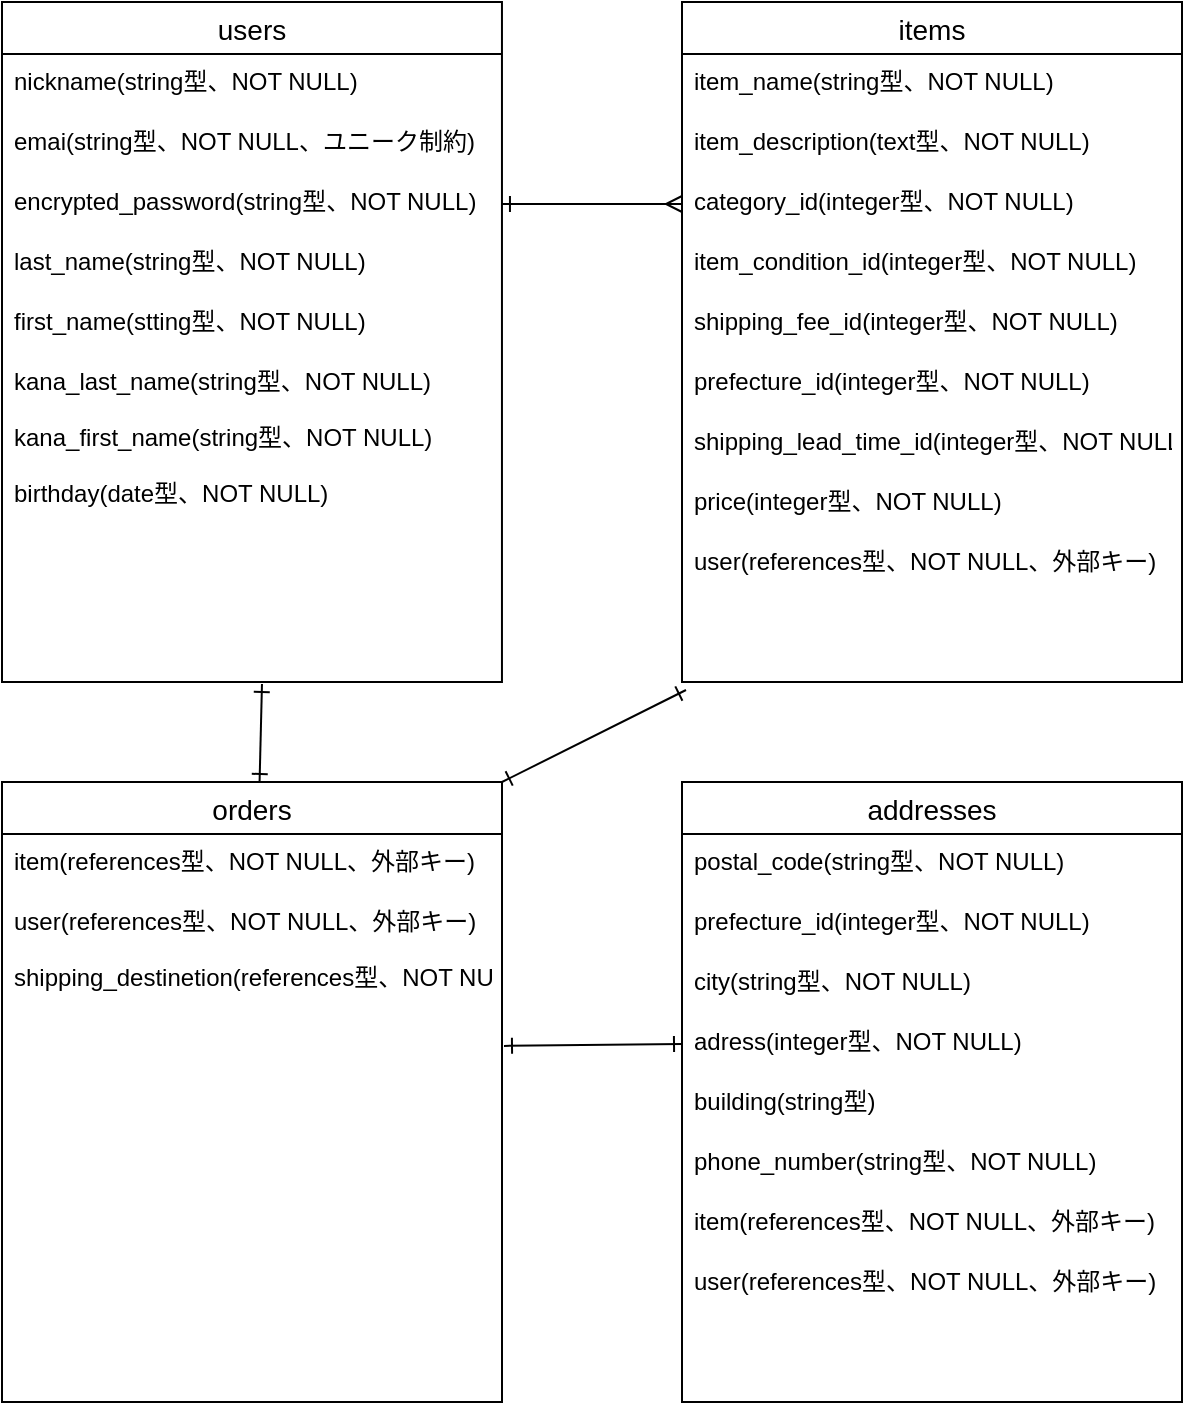 <mxfile>
    <diagram id="DDbzM2UNuEpglF1vDtix" name="ページ1">
        <mxGraphModel dx="875" dy="582" grid="1" gridSize="10" guides="1" tooltips="1" connect="1" arrows="1" fold="1" page="1" pageScale="1" pageWidth="827" pageHeight="1169" math="0" shadow="0">
            <root>
                <mxCell id="0"/>
                <mxCell id="1" parent="0"/>
                <mxCell id="52" style="edgeStyle=none;html=1;startArrow=ERone;startFill=0;endArrow=ERone;endFill=0;exitX=0.52;exitY=1.006;exitDx=0;exitDy=0;exitPerimeter=0;" parent="1" source="22" target="48" edge="1">
                    <mxGeometry relative="1" as="geometry">
                        <mxPoint x="240" y="390" as="targetPoint"/>
                        <mxPoint x="135" y="330" as="sourcePoint"/>
                        <Array as="points"/>
                    </mxGeometry>
                </mxCell>
                <mxCell id="2" value="users" style="swimlane;fontStyle=0;childLayout=stackLayout;horizontal=1;startSize=26;horizontalStack=0;resizeParent=1;resizeParentMax=0;resizeLast=0;collapsible=1;marginBottom=0;align=center;fontSize=14;" parent="1" vertex="1">
                    <mxGeometry x="10" y="20" width="249.98" height="340" as="geometry">
                        <mxRectangle x="190" y="190" width="60" height="30" as="alternateBounds"/>
                    </mxGeometry>
                </mxCell>
                <mxCell id="3" value="nickname(string型、NOT NULL)&#10;" style="text;strokeColor=none;fillColor=none;spacingLeft=4;spacingRight=4;overflow=hidden;rotatable=0;points=[[0,0.5],[1,0.5]];portConstraint=eastwest;fontSize=12;" parent="2" vertex="1">
                    <mxGeometry y="26" width="249.98" height="30" as="geometry"/>
                </mxCell>
                <mxCell id="4" value="emai(string型、NOT NULL、ユニーク制約)" style="text;strokeColor=none;fillColor=none;spacingLeft=4;spacingRight=4;overflow=hidden;rotatable=0;points=[[0,0.5],[1,0.5]];portConstraint=eastwest;fontSize=12;" parent="2" vertex="1">
                    <mxGeometry y="56" width="249.98" height="30" as="geometry"/>
                </mxCell>
                <mxCell id="25" value="encrypted_password(string型、NOT NULL)" style="text;strokeColor=none;fillColor=none;spacingLeft=4;spacingRight=4;overflow=hidden;rotatable=0;points=[[0,0.5],[1,0.5]];portConstraint=eastwest;fontSize=12;" parent="2" vertex="1">
                    <mxGeometry y="86" width="249.98" height="30" as="geometry"/>
                </mxCell>
                <mxCell id="24" value="last_name(string型、NOT NULL)" style="text;strokeColor=none;fillColor=none;spacingLeft=4;spacingRight=4;overflow=hidden;rotatable=0;points=[[0,0.5],[1,0.5]];portConstraint=eastwest;fontSize=12;" parent="2" vertex="1">
                    <mxGeometry y="116" width="249.98" height="30" as="geometry"/>
                </mxCell>
                <mxCell id="23" value="first_name(stting型、NOT NULL)&#10;" style="text;strokeColor=none;fillColor=none;spacingLeft=4;spacingRight=4;overflow=hidden;rotatable=0;points=[[0,0.5],[1,0.5]];portConstraint=eastwest;fontSize=12;" parent="2" vertex="1">
                    <mxGeometry y="146" width="249.98" height="30" as="geometry"/>
                </mxCell>
                <mxCell id="22" value="kana_last_name(string型、NOT NULL)&#10;&#10;kana_first_name(string型、NOT NULL)&#10;&#10;birthday(date型、NOT NULL)" style="text;strokeColor=none;fillColor=none;spacingLeft=4;spacingRight=4;overflow=hidden;rotatable=0;points=[[0,0.5],[1,0.5]];portConstraint=eastwest;fontSize=12;" parent="2" vertex="1">
                    <mxGeometry y="176" width="249.98" height="164" as="geometry"/>
                </mxCell>
                <mxCell id="53" style="edgeStyle=none;html=1;startArrow=ERone;startFill=0;endArrow=ERone;endFill=0;exitX=0;exitY=0.5;exitDx=0;exitDy=0;entryX=1.004;entryY=0.299;entryDx=0;entryDy=0;entryPerimeter=0;" parent="1" source="58" target="50" edge="1">
                    <mxGeometry relative="1" as="geometry">
                        <mxPoint x="260" y="400" as="targetPoint"/>
                        <Array as="points"/>
                    </mxGeometry>
                </mxCell>
                <mxCell id="30" value="items" style="swimlane;fontStyle=0;childLayout=stackLayout;horizontal=1;startSize=26;horizontalStack=0;resizeParent=1;resizeParentMax=0;resizeLast=0;collapsible=1;marginBottom=0;align=center;fontSize=14;" parent="1" vertex="1">
                    <mxGeometry x="350" y="20" width="250" height="340" as="geometry">
                        <mxRectangle x="190" y="190" width="60" height="30" as="alternateBounds"/>
                    </mxGeometry>
                </mxCell>
                <mxCell id="31" value="item_name(string型、NOT NULL)&#10;    &#10;" style="text;strokeColor=none;fillColor=none;spacingLeft=4;spacingRight=4;overflow=hidden;rotatable=0;points=[[0,0.5],[1,0.5]];portConstraint=eastwest;fontSize=12;" parent="30" vertex="1">
                    <mxGeometry y="26" width="250" height="30" as="geometry"/>
                </mxCell>
                <mxCell id="32" value="item_description(text型、NOT NULL)" style="text;strokeColor=none;fillColor=none;spacingLeft=4;spacingRight=4;overflow=hidden;rotatable=0;points=[[0,0.5],[1,0.5]];portConstraint=eastwest;fontSize=12;" parent="30" vertex="1">
                    <mxGeometry y="56" width="250" height="30" as="geometry"/>
                </mxCell>
                <mxCell id="33" value="category_id(integer型、NOT NULL)" style="text;strokeColor=none;fillColor=none;spacingLeft=4;spacingRight=4;overflow=hidden;rotatable=0;points=[[0,0.5],[1,0.5]];portConstraint=eastwest;fontSize=12;" parent="30" vertex="1">
                    <mxGeometry y="86" width="250" height="30" as="geometry"/>
                </mxCell>
                <mxCell id="39" value="item_condition_id(integer型、NOT NULL)" style="text;strokeColor=none;fillColor=none;spacingLeft=4;spacingRight=4;overflow=hidden;rotatable=0;points=[[0,0.5],[1,0.5]];portConstraint=eastwest;fontSize=12;" parent="30" vertex="1">
                    <mxGeometry y="116" width="250" height="30" as="geometry"/>
                </mxCell>
                <mxCell id="40" value="shipping_fee_id(integer型、NOT NULL)" style="text;strokeColor=none;fillColor=none;spacingLeft=4;spacingRight=4;overflow=hidden;rotatable=0;points=[[0,0.5],[1,0.5]];portConstraint=eastwest;fontSize=12;" parent="30" vertex="1">
                    <mxGeometry y="146" width="250" height="30" as="geometry"/>
                </mxCell>
                <mxCell id="41" value="prefecture_id(integer型、NOT NULL)" style="text;strokeColor=none;fillColor=none;spacingLeft=4;spacingRight=4;overflow=hidden;rotatable=0;points=[[0,0.5],[1,0.5]];portConstraint=eastwest;fontSize=12;" parent="30" vertex="1">
                    <mxGeometry y="176" width="250" height="30" as="geometry"/>
                </mxCell>
                <mxCell id="42" value="shipping_lead_time_id(integer型、NOT NULL)" style="text;strokeColor=none;fillColor=none;spacingLeft=4;spacingRight=4;overflow=hidden;rotatable=0;points=[[0,0.5],[1,0.5]];portConstraint=eastwest;fontSize=12;" parent="30" vertex="1">
                    <mxGeometry y="206" width="250" height="30" as="geometry"/>
                </mxCell>
                <mxCell id="34" value="price(integer型、NOT NULL)" style="text;strokeColor=none;fillColor=none;spacingLeft=4;spacingRight=4;overflow=hidden;rotatable=0;points=[[0,0.5],[1,0.5]];portConstraint=eastwest;fontSize=12;" parent="30" vertex="1">
                    <mxGeometry y="236" width="250" height="30" as="geometry"/>
                </mxCell>
                <mxCell id="35" value="user(references型、NOT NULL、外部キー)&#10;" style="text;strokeColor=none;fillColor=none;spacingLeft=4;spacingRight=4;overflow=hidden;rotatable=0;points=[[0,0.5],[1,0.5]];portConstraint=eastwest;fontSize=12;" parent="30" vertex="1">
                    <mxGeometry y="266" width="250" height="74" as="geometry"/>
                </mxCell>
                <mxCell id="47" style="edgeStyle=none;html=1;entryX=0;entryY=0.5;entryDx=0;entryDy=0;startArrow=ERone;startFill=0;endArrow=ERmany;endFill=0;" parent="1" source="25" target="33" edge="1">
                    <mxGeometry relative="1" as="geometry"/>
                </mxCell>
                <mxCell id="48" value="orders" style="swimlane;fontStyle=0;childLayout=stackLayout;horizontal=1;startSize=26;horizontalStack=0;resizeParent=1;resizeParentMax=0;resizeLast=0;collapsible=1;marginBottom=0;align=center;fontSize=14;strokeColor=default;" parent="1" vertex="1">
                    <mxGeometry x="10" y="410" width="250" height="310" as="geometry"/>
                </mxCell>
                <mxCell id="49" value="item(references型、NOT NULL、外部キー)" style="text;strokeColor=none;fillColor=none;spacingLeft=4;spacingRight=4;overflow=hidden;rotatable=0;points=[[0,0.5],[1,0.5]];portConstraint=eastwest;fontSize=12;" parent="48" vertex="1">
                    <mxGeometry y="26" width="250" height="30" as="geometry"/>
                </mxCell>
                <mxCell id="50" value="user(references型、NOT NULL、外部キー)&#10;&#10;shipping_destinetion(references型、NOT NULL、外部キー)&#10;" style="text;strokeColor=none;fillColor=none;spacingLeft=4;spacingRight=4;overflow=hidden;rotatable=0;points=[[0,0.5],[1,0.5]];portConstraint=eastwest;fontSize=12;" parent="48" vertex="1">
                    <mxGeometry y="56" width="250" height="254" as="geometry"/>
                </mxCell>
                <mxCell id="54" value="addresses" style="swimlane;fontStyle=0;childLayout=stackLayout;horizontal=1;startSize=26;horizontalStack=0;resizeParent=1;resizeParentMax=0;resizeLast=0;collapsible=1;marginBottom=0;align=center;fontSize=14;" parent="1" vertex="1">
                    <mxGeometry x="350" y="410" width="250" height="310" as="geometry">
                        <mxRectangle x="190" y="190" width="60" height="30" as="alternateBounds"/>
                    </mxGeometry>
                </mxCell>
                <mxCell id="55" value="postal_code(string型、NOT NULL)&#10;" style="text;strokeColor=none;fillColor=none;spacingLeft=4;spacingRight=4;overflow=hidden;rotatable=0;points=[[0,0.5],[1,0.5]];portConstraint=eastwest;fontSize=12;" parent="54" vertex="1">
                    <mxGeometry y="26" width="250" height="30" as="geometry"/>
                </mxCell>
                <mxCell id="56" value="prefecture_id(integer型、NOT NULL)    " style="text;strokeColor=none;fillColor=none;spacingLeft=4;spacingRight=4;overflow=hidden;rotatable=0;points=[[0,0.5],[1,0.5]];portConstraint=eastwest;fontSize=12;" parent="54" vertex="1">
                    <mxGeometry y="56" width="250" height="30" as="geometry"/>
                </mxCell>
                <mxCell id="57" value="city(string型、NOT NULL)" style="text;strokeColor=none;fillColor=none;spacingLeft=4;spacingRight=4;overflow=hidden;rotatable=0;points=[[0,0.5],[1,0.5]];portConstraint=eastwest;fontSize=12;" parent="54" vertex="1">
                    <mxGeometry y="86" width="250" height="30" as="geometry"/>
                </mxCell>
                <mxCell id="58" value="adress(integer型、NOT NULL)" style="text;strokeColor=none;fillColor=none;spacingLeft=4;spacingRight=4;overflow=hidden;rotatable=0;points=[[0,0.5],[1,0.5]];portConstraint=eastwest;fontSize=12;" parent="54" vertex="1">
                    <mxGeometry y="116" width="250" height="30" as="geometry"/>
                </mxCell>
                <mxCell id="59" value="building(string型)" style="text;strokeColor=none;fillColor=none;spacingLeft=4;spacingRight=4;overflow=hidden;rotatable=0;points=[[0,0.5],[1,0.5]];portConstraint=eastwest;fontSize=12;" parent="54" vertex="1">
                    <mxGeometry y="146" width="250" height="30" as="geometry"/>
                </mxCell>
                <mxCell id="60" value="phone_number(string型、NOT NULL)" style="text;strokeColor=none;fillColor=none;spacingLeft=4;spacingRight=4;overflow=hidden;rotatable=0;points=[[0,0.5],[1,0.5]];portConstraint=eastwest;fontSize=12;" parent="54" vertex="1">
                    <mxGeometry y="176" width="250" height="30" as="geometry"/>
                </mxCell>
                <mxCell id="61" value="item(references型、NOT NULL、外部キー)" style="text;strokeColor=none;fillColor=none;spacingLeft=4;spacingRight=4;overflow=hidden;rotatable=0;points=[[0,0.5],[1,0.5]];portConstraint=eastwest;fontSize=12;" parent="54" vertex="1">
                    <mxGeometry y="206" width="250" height="30" as="geometry"/>
                </mxCell>
                <mxCell id="62" value="user(references型、NOT NULL、外部キー)" style="text;strokeColor=none;fillColor=none;spacingLeft=4;spacingRight=4;overflow=hidden;rotatable=0;points=[[0,0.5],[1,0.5]];portConstraint=eastwest;fontSize=12;" parent="54" vertex="1">
                    <mxGeometry y="236" width="250" height="74" as="geometry"/>
                </mxCell>
                <mxCell id="71" style="edgeStyle=none;html=1;startArrow=ERone;startFill=0;endArrow=ERone;endFill=0;exitX=0.008;exitY=1.054;exitDx=0;exitDy=0;entryX=1;entryY=0;entryDx=0;entryDy=0;exitPerimeter=0;" parent="1" source="35" target="48" edge="1">
                    <mxGeometry relative="1" as="geometry">
                        <mxPoint x="260" y="360" as="targetPoint"/>
                        <Array as="points"/>
                        <mxPoint x="320" y="411" as="sourcePoint"/>
                    </mxGeometry>
                </mxCell>
            </root>
        </mxGraphModel>
    </diagram>
</mxfile>